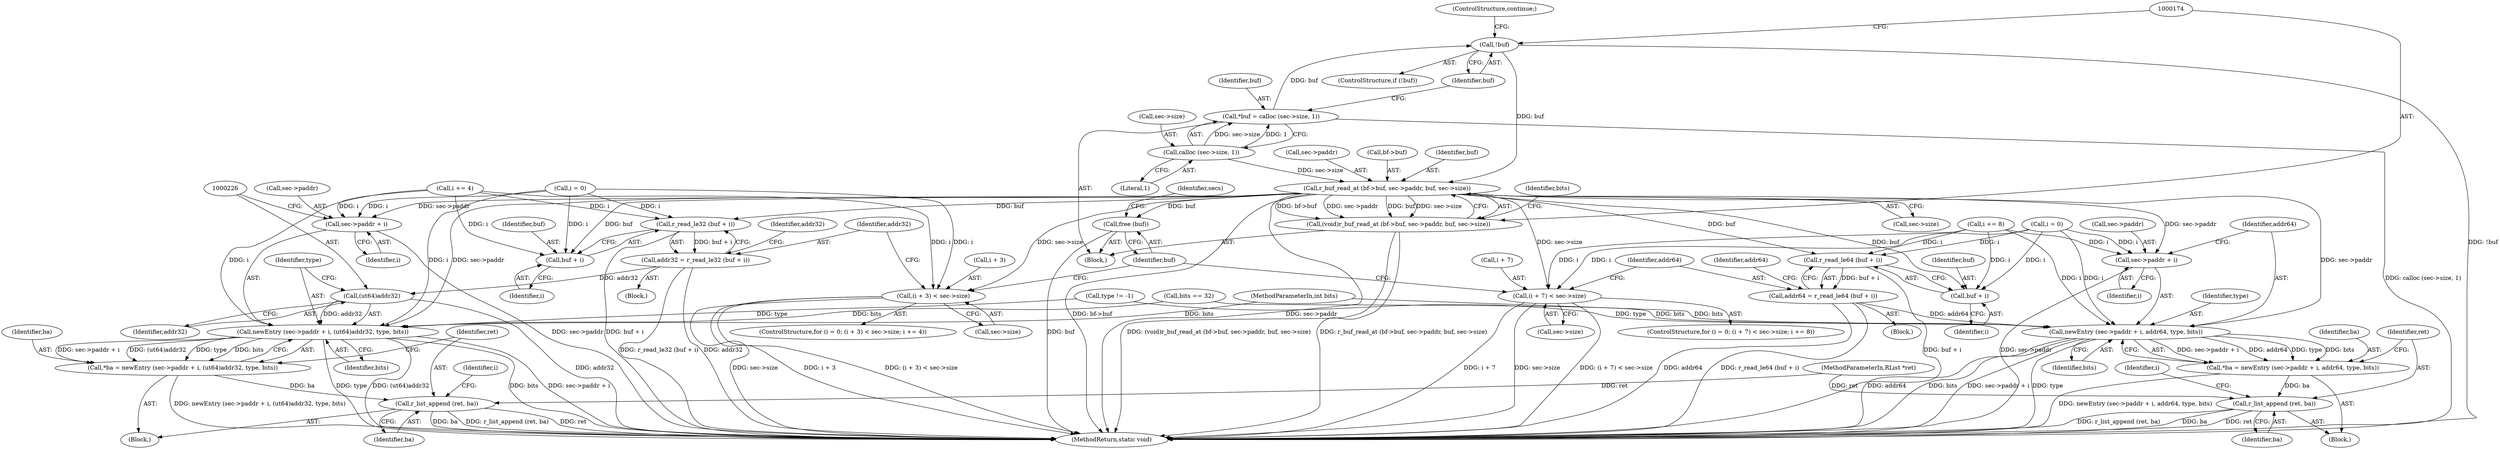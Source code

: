 digraph "0_radare2_1f37c04f2a762500222dda2459e6a04646feeedf@API" {
"1000175" [label="(Call,r_buf_read_at (bf->buf, sec->paddr, buf, sec->size))"];
"1000169" [label="(Call,!buf)"];
"1000161" [label="(Call,*buf = calloc (sec->size, 1))"];
"1000163" [label="(Call,calloc (sec->size, 1))"];
"1000173" [label="(Call,(void)r_buf_read_at (bf->buf, sec->paddr, buf, sec->size))"];
"1000195" [label="(Call,(i + 3) < sec->size)"];
"1000209" [label="(Call,r_read_le32 (buf + i))"];
"1000207" [label="(Call,addr32 = r_read_le32 (buf + i))"];
"1000225" [label="(Call,(ut64)addr32)"];
"1000219" [label="(Call,newEntry (sec->paddr + i, (ut64)addr32, type, bits))"];
"1000217" [label="(Call,*ba = newEntry (sec->paddr + i, (ut64)addr32, type, bits))"];
"1000230" [label="(Call,r_list_append (ret, ba))"];
"1000210" [label="(Call,buf + i)"];
"1000220" [label="(Call,sec->paddr + i)"];
"1000239" [label="(Call,(i + 7) < sec->size)"];
"1000253" [label="(Call,r_read_le64 (buf + i))"];
"1000251" [label="(Call,addr64 = r_read_le64 (buf + i))"];
"1000263" [label="(Call,newEntry (sec->paddr + i, addr64, type, bits))"];
"1000261" [label="(Call,*ba = newEntry (sec->paddr + i, addr64, type, bits))"];
"1000272" [label="(Call,r_list_append (ret, ba))"];
"1000254" [label="(Call,buf + i)"];
"1000264" [label="(Call,sec->paddr + i)"];
"1000275" [label="(Call,free (buf))"];
"1000249" [label="(Block,)"];
"1000268" [label="(Identifier,i)"];
"1000265" [label="(Call,sec->paddr)"];
"1000274" [label="(Identifier,ba)"];
"1000247" [label="(Identifier,i)"];
"1000279" [label="(MethodReturn,static void)"];
"1000220" [label="(Call,sec->paddr + i)"];
"1000219" [label="(Call,newEntry (sec->paddr + i, (ut64)addr32, type, bits))"];
"1000102" [label="(MethodParameterIn,RList *ret)"];
"1000182" [label="(Identifier,buf)"];
"1000170" [label="(Identifier,buf)"];
"1000179" [label="(Call,sec->paddr)"];
"1000163" [label="(Call,calloc (sec->size, 1))"];
"1000199" [label="(Call,sec->size)"];
"1000221" [label="(Call,sec->paddr)"];
"1000235" [label="(ControlStructure,for (i = 0; (i + 7) < sec->size; i += 8))"];
"1000232" [label="(Identifier,ba)"];
"1000243" [label="(Call,sec->size)"];
"1000264" [label="(Call,sec->paddr + i)"];
"1000278" [label="(Identifier,secs)"];
"1000167" [label="(Literal,1)"];
"1000251" [label="(Call,addr64 = r_read_le64 (buf + i))"];
"1000196" [label="(Call,i + 3)"];
"1000225" [label="(Call,(ut64)addr32)"];
"1000224" [label="(Identifier,i)"];
"1000275" [label="(Call,free (buf))"];
"1000212" [label="(Identifier,i)"];
"1000205" [label="(Block,)"];
"1000270" [label="(Identifier,type)"];
"1000253" [label="(Call,r_read_le64 (buf + i))"];
"1000240" [label="(Call,i + 7)"];
"1000236" [label="(Call,i = 0)"];
"1000207" [label="(Call,addr32 = r_read_le32 (buf + i))"];
"1000258" [label="(Identifier,addr64)"];
"1000256" [label="(Identifier,i)"];
"1000255" [label="(Identifier,buf)"];
"1000276" [label="(Identifier,buf)"];
"1000230" [label="(Call,r_list_append (ret, ba))"];
"1000173" [label="(Call,(void)r_buf_read_at (bf->buf, sec->paddr, buf, sec->size))"];
"1000191" [label="(ControlStructure,for (i = 0; (i + 3) < sec->size; i += 4))"];
"1000254" [label="(Call,buf + i)"];
"1000208" [label="(Identifier,addr32)"];
"1000176" [label="(Call,bf->buf)"];
"1000168" [label="(ControlStructure,if (!buf))"];
"1000187" [label="(Call,bits == 32)"];
"1000262" [label="(Identifier,ba)"];
"1000211" [label="(Identifier,buf)"];
"1000263" [label="(Call,newEntry (sec->paddr + i, addr64, type, bits))"];
"1000272" [label="(Call,r_list_append (ret, ba))"];
"1000227" [label="(Identifier,addr32)"];
"1000269" [label="(Identifier,addr64)"];
"1000159" [label="(Block,)"];
"1000246" [label="(Call,i += 8)"];
"1000175" [label="(Call,r_buf_read_at (bf->buf, sec->paddr, buf, sec->size))"];
"1000172" [label="(ControlStructure,continue;)"];
"1000239" [label="(Call,(i + 7) < sec->size)"];
"1000161" [label="(Call,*buf = calloc (sec->size, 1))"];
"1000183" [label="(Call,sec->size)"];
"1000195" [label="(Call,(i + 3) < sec->size)"];
"1000210" [label="(Call,buf + i)"];
"1000192" [label="(Call,i = 0)"];
"1000228" [label="(Identifier,type)"];
"1000217" [label="(Call,*ba = newEntry (sec->paddr + i, (ut64)addr32, type, bits))"];
"1000231" [label="(Identifier,ret)"];
"1000259" [label="(Block,)"];
"1000218" [label="(Identifier,ba)"];
"1000273" [label="(Identifier,ret)"];
"1000214" [label="(Identifier,addr32)"];
"1000261" [label="(Call,*ba = newEntry (sec->paddr + i, addr64, type, bits))"];
"1000203" [label="(Identifier,i)"];
"1000252" [label="(Identifier,addr64)"];
"1000271" [label="(Identifier,bits)"];
"1000209" [label="(Call,r_read_le32 (buf + i))"];
"1000155" [label="(Call,type != -1)"];
"1000202" [label="(Call,i += 4)"];
"1000169" [label="(Call,!buf)"];
"1000164" [label="(Call,sec->size)"];
"1000162" [label="(Identifier,buf)"];
"1000103" [label="(MethodParameterIn,int bits)"];
"1000215" [label="(Block,)"];
"1000229" [label="(Identifier,bits)"];
"1000188" [label="(Identifier,bits)"];
"1000175" -> "1000173"  [label="AST: "];
"1000175" -> "1000183"  [label="CFG: "];
"1000176" -> "1000175"  [label="AST: "];
"1000179" -> "1000175"  [label="AST: "];
"1000182" -> "1000175"  [label="AST: "];
"1000183" -> "1000175"  [label="AST: "];
"1000173" -> "1000175"  [label="CFG: "];
"1000175" -> "1000279"  [label="DDG: sec->paddr"];
"1000175" -> "1000279"  [label="DDG: bf->buf"];
"1000175" -> "1000173"  [label="DDG: bf->buf"];
"1000175" -> "1000173"  [label="DDG: sec->paddr"];
"1000175" -> "1000173"  [label="DDG: buf"];
"1000175" -> "1000173"  [label="DDG: sec->size"];
"1000169" -> "1000175"  [label="DDG: buf"];
"1000163" -> "1000175"  [label="DDG: sec->size"];
"1000175" -> "1000195"  [label="DDG: sec->size"];
"1000175" -> "1000209"  [label="DDG: buf"];
"1000175" -> "1000210"  [label="DDG: buf"];
"1000175" -> "1000219"  [label="DDG: sec->paddr"];
"1000175" -> "1000220"  [label="DDG: sec->paddr"];
"1000175" -> "1000239"  [label="DDG: sec->size"];
"1000175" -> "1000253"  [label="DDG: buf"];
"1000175" -> "1000254"  [label="DDG: buf"];
"1000175" -> "1000263"  [label="DDG: sec->paddr"];
"1000175" -> "1000264"  [label="DDG: sec->paddr"];
"1000175" -> "1000275"  [label="DDG: buf"];
"1000169" -> "1000168"  [label="AST: "];
"1000169" -> "1000170"  [label="CFG: "];
"1000170" -> "1000169"  [label="AST: "];
"1000172" -> "1000169"  [label="CFG: "];
"1000174" -> "1000169"  [label="CFG: "];
"1000169" -> "1000279"  [label="DDG: !buf"];
"1000161" -> "1000169"  [label="DDG: buf"];
"1000161" -> "1000159"  [label="AST: "];
"1000161" -> "1000163"  [label="CFG: "];
"1000162" -> "1000161"  [label="AST: "];
"1000163" -> "1000161"  [label="AST: "];
"1000170" -> "1000161"  [label="CFG: "];
"1000161" -> "1000279"  [label="DDG: calloc (sec->size, 1)"];
"1000163" -> "1000161"  [label="DDG: sec->size"];
"1000163" -> "1000161"  [label="DDG: 1"];
"1000163" -> "1000167"  [label="CFG: "];
"1000164" -> "1000163"  [label="AST: "];
"1000167" -> "1000163"  [label="AST: "];
"1000173" -> "1000159"  [label="AST: "];
"1000174" -> "1000173"  [label="AST: "];
"1000188" -> "1000173"  [label="CFG: "];
"1000173" -> "1000279"  [label="DDG: (void)r_buf_read_at (bf->buf, sec->paddr, buf, sec->size)"];
"1000173" -> "1000279"  [label="DDG: r_buf_read_at (bf->buf, sec->paddr, buf, sec->size)"];
"1000195" -> "1000191"  [label="AST: "];
"1000195" -> "1000199"  [label="CFG: "];
"1000196" -> "1000195"  [label="AST: "];
"1000199" -> "1000195"  [label="AST: "];
"1000208" -> "1000195"  [label="CFG: "];
"1000276" -> "1000195"  [label="CFG: "];
"1000195" -> "1000279"  [label="DDG: (i + 3) < sec->size"];
"1000195" -> "1000279"  [label="DDG: sec->size"];
"1000195" -> "1000279"  [label="DDG: i + 3"];
"1000202" -> "1000195"  [label="DDG: i"];
"1000192" -> "1000195"  [label="DDG: i"];
"1000209" -> "1000207"  [label="AST: "];
"1000209" -> "1000210"  [label="CFG: "];
"1000210" -> "1000209"  [label="AST: "];
"1000207" -> "1000209"  [label="CFG: "];
"1000209" -> "1000279"  [label="DDG: buf + i"];
"1000209" -> "1000207"  [label="DDG: buf + i"];
"1000202" -> "1000209"  [label="DDG: i"];
"1000192" -> "1000209"  [label="DDG: i"];
"1000207" -> "1000205"  [label="AST: "];
"1000208" -> "1000207"  [label="AST: "];
"1000214" -> "1000207"  [label="CFG: "];
"1000207" -> "1000279"  [label="DDG: r_read_le32 (buf + i)"];
"1000207" -> "1000279"  [label="DDG: addr32"];
"1000207" -> "1000225"  [label="DDG: addr32"];
"1000225" -> "1000219"  [label="AST: "];
"1000225" -> "1000227"  [label="CFG: "];
"1000226" -> "1000225"  [label="AST: "];
"1000227" -> "1000225"  [label="AST: "];
"1000228" -> "1000225"  [label="CFG: "];
"1000225" -> "1000279"  [label="DDG: addr32"];
"1000225" -> "1000219"  [label="DDG: addr32"];
"1000219" -> "1000217"  [label="AST: "];
"1000219" -> "1000229"  [label="CFG: "];
"1000220" -> "1000219"  [label="AST: "];
"1000228" -> "1000219"  [label="AST: "];
"1000229" -> "1000219"  [label="AST: "];
"1000217" -> "1000219"  [label="CFG: "];
"1000219" -> "1000279"  [label="DDG: (ut64)addr32"];
"1000219" -> "1000279"  [label="DDG: type"];
"1000219" -> "1000279"  [label="DDG: bits"];
"1000219" -> "1000279"  [label="DDG: sec->paddr + i"];
"1000219" -> "1000217"  [label="DDG: sec->paddr + i"];
"1000219" -> "1000217"  [label="DDG: (ut64)addr32"];
"1000219" -> "1000217"  [label="DDG: type"];
"1000219" -> "1000217"  [label="DDG: bits"];
"1000202" -> "1000219"  [label="DDG: i"];
"1000192" -> "1000219"  [label="DDG: i"];
"1000155" -> "1000219"  [label="DDG: type"];
"1000187" -> "1000219"  [label="DDG: bits"];
"1000103" -> "1000219"  [label="DDG: bits"];
"1000217" -> "1000215"  [label="AST: "];
"1000218" -> "1000217"  [label="AST: "];
"1000231" -> "1000217"  [label="CFG: "];
"1000217" -> "1000279"  [label="DDG: newEntry (sec->paddr + i, (ut64)addr32, type, bits)"];
"1000217" -> "1000230"  [label="DDG: ba"];
"1000230" -> "1000215"  [label="AST: "];
"1000230" -> "1000232"  [label="CFG: "];
"1000231" -> "1000230"  [label="AST: "];
"1000232" -> "1000230"  [label="AST: "];
"1000203" -> "1000230"  [label="CFG: "];
"1000230" -> "1000279"  [label="DDG: ret"];
"1000230" -> "1000279"  [label="DDG: ba"];
"1000230" -> "1000279"  [label="DDG: r_list_append (ret, ba)"];
"1000102" -> "1000230"  [label="DDG: ret"];
"1000210" -> "1000212"  [label="CFG: "];
"1000211" -> "1000210"  [label="AST: "];
"1000212" -> "1000210"  [label="AST: "];
"1000202" -> "1000210"  [label="DDG: i"];
"1000192" -> "1000210"  [label="DDG: i"];
"1000220" -> "1000224"  [label="CFG: "];
"1000221" -> "1000220"  [label="AST: "];
"1000224" -> "1000220"  [label="AST: "];
"1000226" -> "1000220"  [label="CFG: "];
"1000220" -> "1000279"  [label="DDG: sec->paddr"];
"1000202" -> "1000220"  [label="DDG: i"];
"1000192" -> "1000220"  [label="DDG: i"];
"1000239" -> "1000235"  [label="AST: "];
"1000239" -> "1000243"  [label="CFG: "];
"1000240" -> "1000239"  [label="AST: "];
"1000243" -> "1000239"  [label="AST: "];
"1000252" -> "1000239"  [label="CFG: "];
"1000276" -> "1000239"  [label="CFG: "];
"1000239" -> "1000279"  [label="DDG: (i + 7) < sec->size"];
"1000239" -> "1000279"  [label="DDG: i + 7"];
"1000239" -> "1000279"  [label="DDG: sec->size"];
"1000236" -> "1000239"  [label="DDG: i"];
"1000246" -> "1000239"  [label="DDG: i"];
"1000253" -> "1000251"  [label="AST: "];
"1000253" -> "1000254"  [label="CFG: "];
"1000254" -> "1000253"  [label="AST: "];
"1000251" -> "1000253"  [label="CFG: "];
"1000253" -> "1000279"  [label="DDG: buf + i"];
"1000253" -> "1000251"  [label="DDG: buf + i"];
"1000236" -> "1000253"  [label="DDG: i"];
"1000246" -> "1000253"  [label="DDG: i"];
"1000251" -> "1000249"  [label="AST: "];
"1000252" -> "1000251"  [label="AST: "];
"1000258" -> "1000251"  [label="CFG: "];
"1000251" -> "1000279"  [label="DDG: r_read_le64 (buf + i)"];
"1000251" -> "1000279"  [label="DDG: addr64"];
"1000251" -> "1000263"  [label="DDG: addr64"];
"1000263" -> "1000261"  [label="AST: "];
"1000263" -> "1000271"  [label="CFG: "];
"1000264" -> "1000263"  [label="AST: "];
"1000269" -> "1000263"  [label="AST: "];
"1000270" -> "1000263"  [label="AST: "];
"1000271" -> "1000263"  [label="AST: "];
"1000261" -> "1000263"  [label="CFG: "];
"1000263" -> "1000279"  [label="DDG: type"];
"1000263" -> "1000279"  [label="DDG: addr64"];
"1000263" -> "1000279"  [label="DDG: sec->paddr + i"];
"1000263" -> "1000279"  [label="DDG: bits"];
"1000263" -> "1000261"  [label="DDG: sec->paddr + i"];
"1000263" -> "1000261"  [label="DDG: addr64"];
"1000263" -> "1000261"  [label="DDG: type"];
"1000263" -> "1000261"  [label="DDG: bits"];
"1000236" -> "1000263"  [label="DDG: i"];
"1000246" -> "1000263"  [label="DDG: i"];
"1000155" -> "1000263"  [label="DDG: type"];
"1000187" -> "1000263"  [label="DDG: bits"];
"1000103" -> "1000263"  [label="DDG: bits"];
"1000261" -> "1000259"  [label="AST: "];
"1000262" -> "1000261"  [label="AST: "];
"1000273" -> "1000261"  [label="CFG: "];
"1000261" -> "1000279"  [label="DDG: newEntry (sec->paddr + i, addr64, type, bits)"];
"1000261" -> "1000272"  [label="DDG: ba"];
"1000272" -> "1000259"  [label="AST: "];
"1000272" -> "1000274"  [label="CFG: "];
"1000273" -> "1000272"  [label="AST: "];
"1000274" -> "1000272"  [label="AST: "];
"1000247" -> "1000272"  [label="CFG: "];
"1000272" -> "1000279"  [label="DDG: ba"];
"1000272" -> "1000279"  [label="DDG: ret"];
"1000272" -> "1000279"  [label="DDG: r_list_append (ret, ba)"];
"1000102" -> "1000272"  [label="DDG: ret"];
"1000254" -> "1000256"  [label="CFG: "];
"1000255" -> "1000254"  [label="AST: "];
"1000256" -> "1000254"  [label="AST: "];
"1000236" -> "1000254"  [label="DDG: i"];
"1000246" -> "1000254"  [label="DDG: i"];
"1000264" -> "1000268"  [label="CFG: "];
"1000265" -> "1000264"  [label="AST: "];
"1000268" -> "1000264"  [label="AST: "];
"1000269" -> "1000264"  [label="CFG: "];
"1000264" -> "1000279"  [label="DDG: sec->paddr"];
"1000236" -> "1000264"  [label="DDG: i"];
"1000246" -> "1000264"  [label="DDG: i"];
"1000275" -> "1000159"  [label="AST: "];
"1000275" -> "1000276"  [label="CFG: "];
"1000276" -> "1000275"  [label="AST: "];
"1000278" -> "1000275"  [label="CFG: "];
"1000275" -> "1000279"  [label="DDG: buf"];
}
